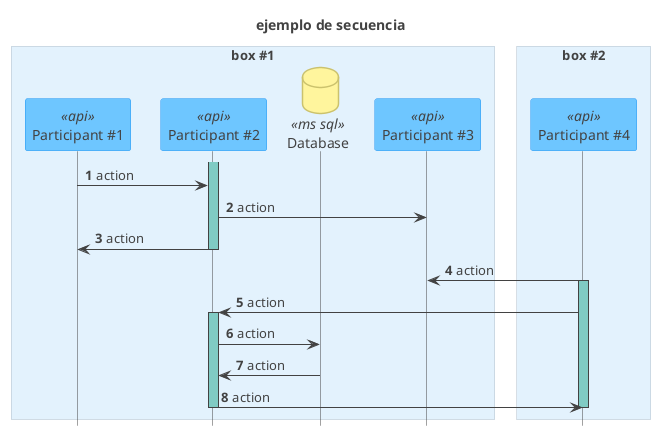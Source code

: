 @startuml
title ejemplo de secuencia

' configuracion
hide footbox
autonumber
skinparam BoxPadding 10
skinparam ParticipantPadding 10
'skinparam maxMessageSize 150

' estilos
skinparam DefaultFontName "Consolas"
skinparam DefaultFontColor #424242
skinparam ArrowColor #424242
skinparam lifelineStrategy solid

skinparam sequence {
    'MessageAlign center
    
    LifeLineBorderColor #424242
    LifeLineBackgroundColor #80cbc4

    GroupBackgroundColor #e6ee9c
    GroupBorderColor #b3bc6d

    BoxBackgroundColor #e3f2fd
    BoxBorderColor #b1bfca
}

skinparam actor {
    BackgroundColor #4f5b62
    BorderColor #263238
}

skinparam database {
    BackgroundColor<<ms sql>> #fff59d
    BorderColor<<ms sql>> #cbc26d
}

skinparam participant {
    BackgroundColor<<front>> #52c7b8
    BorderColor<<front>> #009688

    BackgroundColor<<api>> #6ec6ff
    BorderColor<<api>> #2196f3

    BackgroundColor<<consola>> #d05ce3
    BorderColor<<consola>> #9c27b0

    BackgroundColor<<android>> #80e27e
    BorderColor<<android>> #4caf50

    BackgroundColor<<ios>> #8eacbb
    BorderColor<<ios>> #607d8b
}

skinparam note {
    BackgroundColor #ffecb3
    BorderColor #cbba83
}

' objetos
box "box #1"
    participant "Participant #1" as participant1 <<api>>
    participant "Participant #2" as participant2 <<api>>
    database "Database" as db <<ms sql>>
    participant "Participant #3" as participant3 <<api>>
end box

box "box #2"
    participant "Participant #4" as participant4 <<api>>
end box

activate participant2
participant1 -> participant2 : action
participant2 -> participant3 : action
participant2 -> participant1 : action
deactivate participant2

participant4 -> participant3 : action


activate participant4
participant4 -> participant2 : action
activate participant2 
participant2 -> db : action
db -> participant2 : action
participant2 -> participant4 : action
deactivate participant2
deactivate participant4

@enduml

